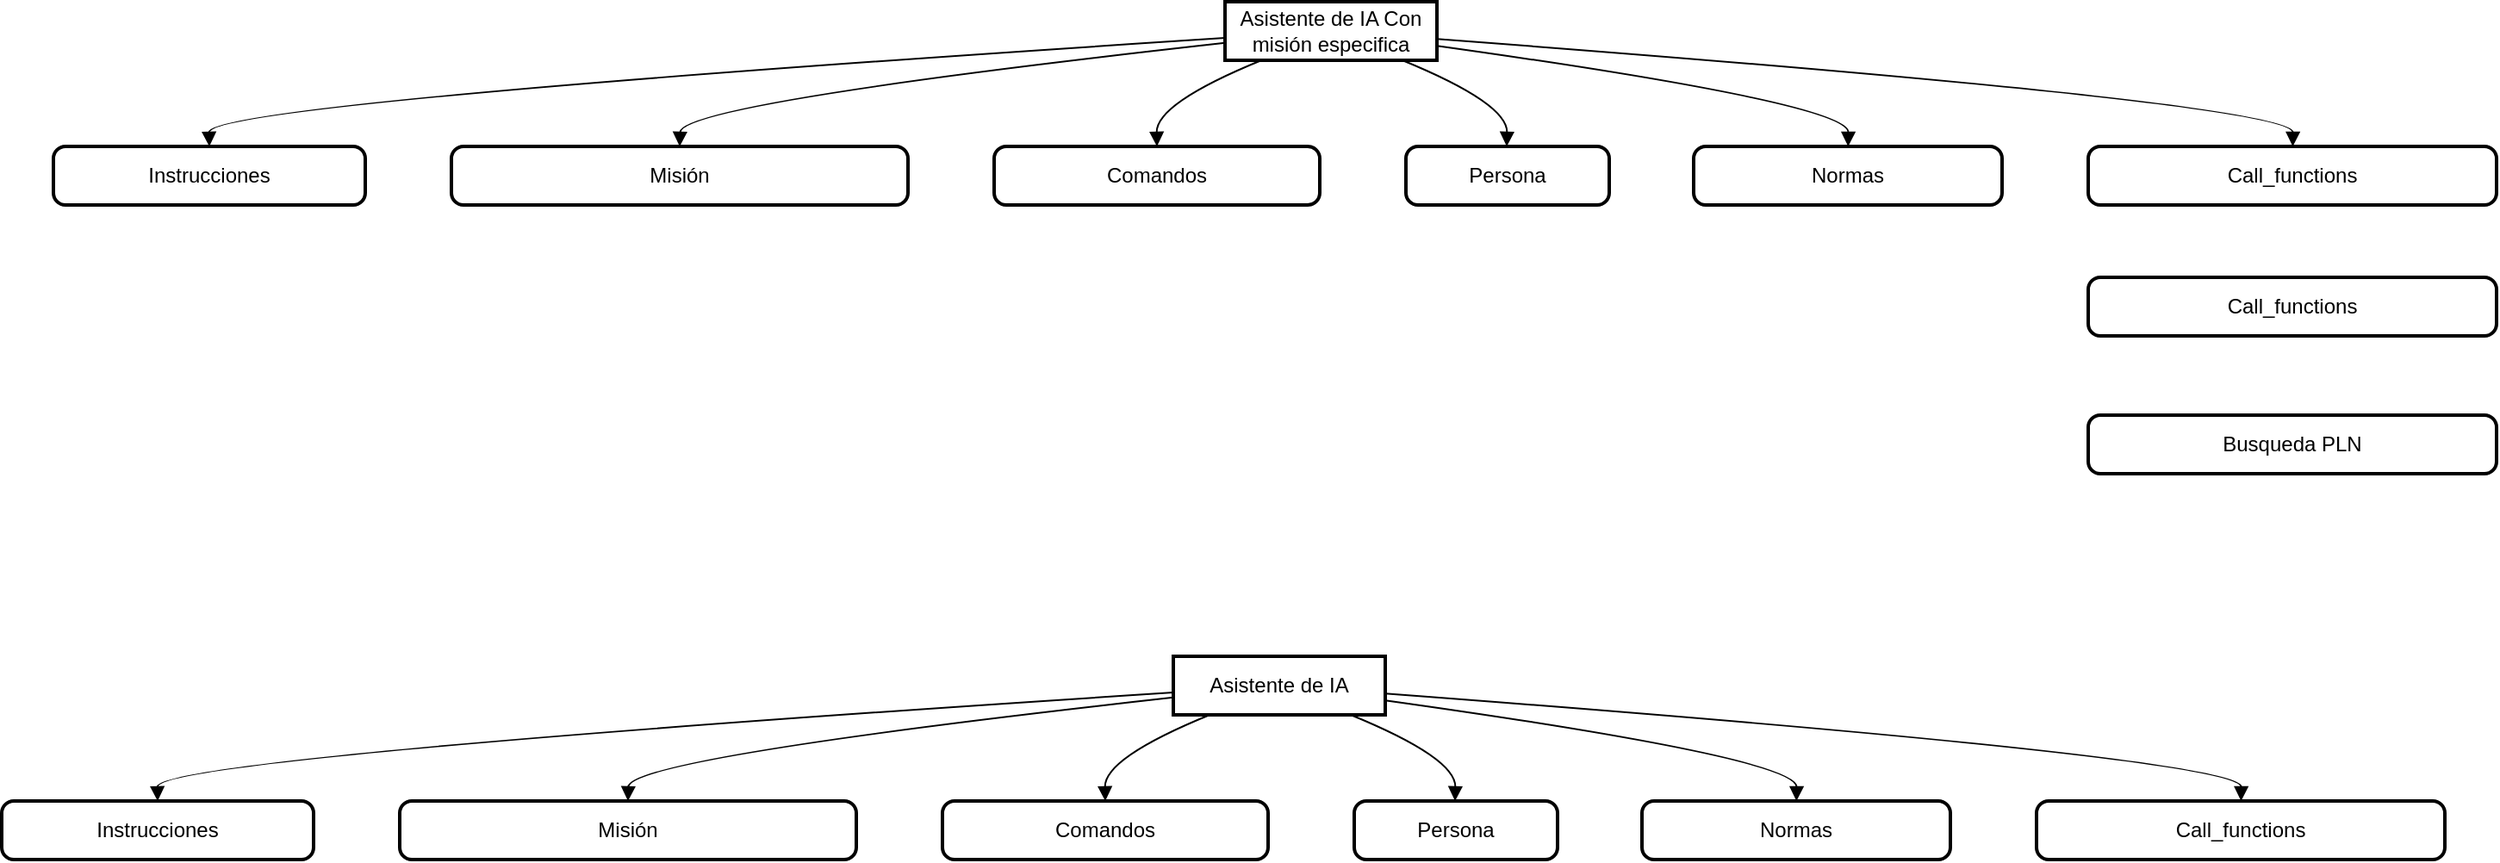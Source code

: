 <mxfile version="24.5.2" type="github">
  <diagram name="Página-1" id="KdyLvb5Ae-3irWuTfyUH">
    <mxGraphModel dx="4799" dy="4161" grid="1" gridSize="10" guides="1" tooltips="1" connect="1" arrows="1" fold="1" page="1" pageScale="1" pageWidth="1654" pageHeight="2336" math="0" shadow="0">
      <root>
        <mxCell id="0" />
        <mxCell id="1" parent="0" />
        <mxCell id="2" value="Asistente de IA Con misión especifica" style="whiteSpace=wrap;strokeWidth=2;" parent="1" vertex="1">
          <mxGeometry x="-290" y="-700" width="123" height="34" as="geometry" />
        </mxCell>
        <mxCell id="3" value="Instrucciones" style="rounded=1;absoluteArcSize=1;arcSize=14;whiteSpace=wrap;strokeWidth=2;" parent="1" vertex="1">
          <mxGeometry x="-970" y="-616" width="181" height="34" as="geometry" />
        </mxCell>
        <mxCell id="4" value="Misión" style="rounded=1;absoluteArcSize=1;arcSize=14;whiteSpace=wrap;strokeWidth=2;" parent="1" vertex="1">
          <mxGeometry x="-739" y="-616" width="265" height="34" as="geometry" />
        </mxCell>
        <mxCell id="5" value="Comandos" style="rounded=1;absoluteArcSize=1;arcSize=14;whiteSpace=wrap;strokeWidth=2;" parent="1" vertex="1">
          <mxGeometry x="-424" y="-616" width="189" height="34" as="geometry" />
        </mxCell>
        <mxCell id="6" value="Persona" style="rounded=1;absoluteArcSize=1;arcSize=14;whiteSpace=wrap;strokeWidth=2;" parent="1" vertex="1">
          <mxGeometry x="-185" y="-616" width="118" height="34" as="geometry" />
        </mxCell>
        <mxCell id="7" value="Normas" style="rounded=1;absoluteArcSize=1;arcSize=14;whiteSpace=wrap;strokeWidth=2;" parent="1" vertex="1">
          <mxGeometry x="-18" y="-616" width="179" height="34" as="geometry" />
        </mxCell>
        <mxCell id="8" value="Call_functions" style="rounded=1;absoluteArcSize=1;arcSize=14;whiteSpace=wrap;strokeWidth=2;" parent="1" vertex="1">
          <mxGeometry x="211" y="-616" width="237" height="34" as="geometry" />
        </mxCell>
        <mxCell id="9" value="" style="curved=1;startArrow=none;endArrow=block;exitX=0.002;exitY=0.619;entryX=0.5;entryY=0.003;" parent="1" source="2" target="3" edge="1">
          <mxGeometry relative="1" as="geometry">
            <Array as="points">
              <mxPoint x="-880" y="-641" />
            </Array>
          </mxGeometry>
        </mxCell>
        <mxCell id="10" value="" style="curved=1;startArrow=none;endArrow=block;exitX=0.002;exitY=0.703;entryX=0.5;entryY=0.003;" parent="1" source="2" target="4" edge="1">
          <mxGeometry relative="1" as="geometry">
            <Array as="points">
              <mxPoint x="-606" y="-641" />
            </Array>
          </mxGeometry>
        </mxCell>
        <mxCell id="11" value="" style="curved=1;startArrow=none;endArrow=block;exitX=0.17;exitY=1.003;entryX=0.5;entryY=0.003;" parent="1" source="2" target="5" edge="1">
          <mxGeometry relative="1" as="geometry">
            <Array as="points">
              <mxPoint x="-330" y="-641" />
            </Array>
          </mxGeometry>
        </mxCell>
        <mxCell id="12" value="" style="curved=1;startArrow=none;endArrow=block;exitX=0.839;exitY=1.003;entryX=0.496;entryY=0.003;" parent="1" source="2" target="6" edge="1">
          <mxGeometry relative="1" as="geometry">
            <Array as="points">
              <mxPoint x="-126" y="-641" />
            </Array>
          </mxGeometry>
        </mxCell>
        <mxCell id="13" value="" style="curved=1;startArrow=none;endArrow=block;exitX=1.006;exitY=0.756;entryX=0.501;entryY=0.003;" parent="1" source="2" target="7" edge="1">
          <mxGeometry relative="1" as="geometry">
            <Array as="points">
              <mxPoint x="72" y="-641" />
            </Array>
          </mxGeometry>
        </mxCell>
        <mxCell id="14" value="" style="curved=1;startArrow=none;endArrow=block;exitX=1.006;exitY=0.638;entryX=0.501;entryY=0.003;" parent="1" source="2" target="8" edge="1">
          <mxGeometry relative="1" as="geometry">
            <Array as="points">
              <mxPoint x="330" y="-641" />
            </Array>
          </mxGeometry>
        </mxCell>
        <mxCell id="KJELUV2rp7wCd6j1lFkr-14" value="Asistente de IA" style="whiteSpace=wrap;strokeWidth=2;" vertex="1" parent="1">
          <mxGeometry x="-320" y="-320" width="123" height="34" as="geometry" />
        </mxCell>
        <mxCell id="KJELUV2rp7wCd6j1lFkr-15" value="Instrucciones" style="rounded=1;absoluteArcSize=1;arcSize=14;whiteSpace=wrap;strokeWidth=2;" vertex="1" parent="1">
          <mxGeometry x="-1000" y="-236" width="181" height="34" as="geometry" />
        </mxCell>
        <mxCell id="KJELUV2rp7wCd6j1lFkr-16" value="Misión" style="rounded=1;absoluteArcSize=1;arcSize=14;whiteSpace=wrap;strokeWidth=2;" vertex="1" parent="1">
          <mxGeometry x="-769" y="-236" width="265" height="34" as="geometry" />
        </mxCell>
        <mxCell id="KJELUV2rp7wCd6j1lFkr-17" value="Comandos" style="rounded=1;absoluteArcSize=1;arcSize=14;whiteSpace=wrap;strokeWidth=2;" vertex="1" parent="1">
          <mxGeometry x="-454" y="-236" width="189" height="34" as="geometry" />
        </mxCell>
        <mxCell id="KJELUV2rp7wCd6j1lFkr-18" value="Persona" style="rounded=1;absoluteArcSize=1;arcSize=14;whiteSpace=wrap;strokeWidth=2;" vertex="1" parent="1">
          <mxGeometry x="-215" y="-236" width="118" height="34" as="geometry" />
        </mxCell>
        <mxCell id="KJELUV2rp7wCd6j1lFkr-19" value="Normas" style="rounded=1;absoluteArcSize=1;arcSize=14;whiteSpace=wrap;strokeWidth=2;" vertex="1" parent="1">
          <mxGeometry x="-48" y="-236" width="179" height="34" as="geometry" />
        </mxCell>
        <mxCell id="KJELUV2rp7wCd6j1lFkr-20" value="Call_functions" style="rounded=1;absoluteArcSize=1;arcSize=14;whiteSpace=wrap;strokeWidth=2;" vertex="1" parent="1">
          <mxGeometry x="181" y="-236" width="237" height="34" as="geometry" />
        </mxCell>
        <mxCell id="KJELUV2rp7wCd6j1lFkr-21" value="" style="curved=1;startArrow=none;endArrow=block;exitX=0.002;exitY=0.619;entryX=0.5;entryY=0.003;" edge="1" parent="1" source="KJELUV2rp7wCd6j1lFkr-14" target="KJELUV2rp7wCd6j1lFkr-15">
          <mxGeometry relative="1" as="geometry">
            <Array as="points">
              <mxPoint x="-910" y="-261" />
            </Array>
          </mxGeometry>
        </mxCell>
        <mxCell id="KJELUV2rp7wCd6j1lFkr-22" value="" style="curved=1;startArrow=none;endArrow=block;exitX=0.002;exitY=0.703;entryX=0.5;entryY=0.003;" edge="1" parent="1" source="KJELUV2rp7wCd6j1lFkr-14" target="KJELUV2rp7wCd6j1lFkr-16">
          <mxGeometry relative="1" as="geometry">
            <Array as="points">
              <mxPoint x="-636" y="-261" />
            </Array>
          </mxGeometry>
        </mxCell>
        <mxCell id="KJELUV2rp7wCd6j1lFkr-23" value="" style="curved=1;startArrow=none;endArrow=block;exitX=0.17;exitY=1.003;entryX=0.5;entryY=0.003;" edge="1" parent="1" source="KJELUV2rp7wCd6j1lFkr-14" target="KJELUV2rp7wCd6j1lFkr-17">
          <mxGeometry relative="1" as="geometry">
            <Array as="points">
              <mxPoint x="-360" y="-261" />
            </Array>
          </mxGeometry>
        </mxCell>
        <mxCell id="KJELUV2rp7wCd6j1lFkr-24" value="" style="curved=1;startArrow=none;endArrow=block;exitX=0.839;exitY=1.003;entryX=0.496;entryY=0.003;" edge="1" parent="1" source="KJELUV2rp7wCd6j1lFkr-14" target="KJELUV2rp7wCd6j1lFkr-18">
          <mxGeometry relative="1" as="geometry">
            <Array as="points">
              <mxPoint x="-156" y="-261" />
            </Array>
          </mxGeometry>
        </mxCell>
        <mxCell id="KJELUV2rp7wCd6j1lFkr-25" value="" style="curved=1;startArrow=none;endArrow=block;exitX=1.006;exitY=0.756;entryX=0.501;entryY=0.003;" edge="1" parent="1" source="KJELUV2rp7wCd6j1lFkr-14" target="KJELUV2rp7wCd6j1lFkr-19">
          <mxGeometry relative="1" as="geometry">
            <Array as="points">
              <mxPoint x="42" y="-261" />
            </Array>
          </mxGeometry>
        </mxCell>
        <mxCell id="KJELUV2rp7wCd6j1lFkr-26" value="" style="curved=1;startArrow=none;endArrow=block;exitX=1.006;exitY=0.638;entryX=0.501;entryY=0.003;" edge="1" parent="1" source="KJELUV2rp7wCd6j1lFkr-14" target="KJELUV2rp7wCd6j1lFkr-20">
          <mxGeometry relative="1" as="geometry">
            <Array as="points">
              <mxPoint x="300" y="-261" />
            </Array>
          </mxGeometry>
        </mxCell>
        <mxCell id="KJELUV2rp7wCd6j1lFkr-28" value="Busqueda PLN" style="rounded=1;absoluteArcSize=1;arcSize=14;whiteSpace=wrap;strokeWidth=2;" vertex="1" parent="1">
          <mxGeometry x="211" y="-460" width="237" height="34" as="geometry" />
        </mxCell>
        <mxCell id="KJELUV2rp7wCd6j1lFkr-29" value="Call_functions" style="rounded=1;absoluteArcSize=1;arcSize=14;whiteSpace=wrap;strokeWidth=2;" vertex="1" parent="1">
          <mxGeometry x="211" y="-540" width="237" height="34" as="geometry" />
        </mxCell>
      </root>
    </mxGraphModel>
  </diagram>
</mxfile>
